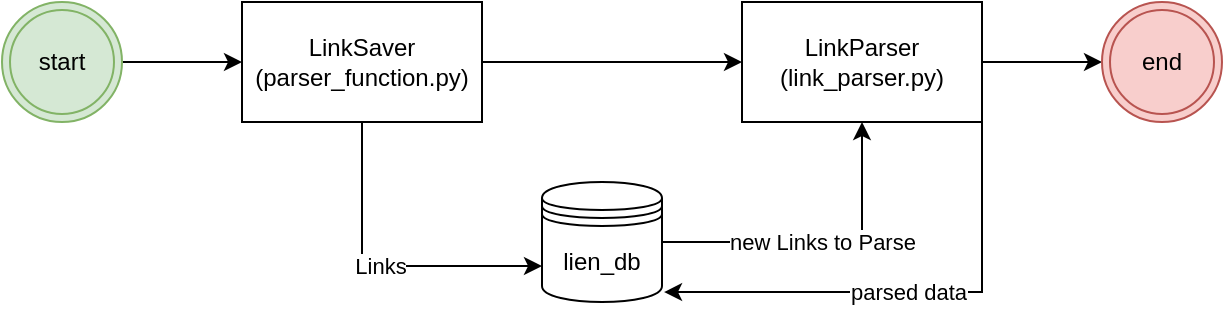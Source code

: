 <mxfile version="22.0.8" type="device">
  <diagram name="Страница — 1" id="7f2uL9jqchBg6HtCPj6o">
    <mxGraphModel dx="1194" dy="579" grid="1" gridSize="10" guides="1" tooltips="1" connect="1" arrows="1" fold="1" page="1" pageScale="1" pageWidth="827" pageHeight="1169" math="0" shadow="0">
      <root>
        <mxCell id="0" />
        <mxCell id="1" parent="0" />
        <mxCell id="hlo44Km9fiYihgU-KQ-l-5" value="Links" style="edgeStyle=orthogonalEdgeStyle;rounded=0;orthogonalLoop=1;jettySize=auto;html=1;exitX=0.5;exitY=1;exitDx=0;exitDy=0;entryX=0;entryY=0.7;entryDx=0;entryDy=0;" edge="1" parent="1" source="hlo44Km9fiYihgU-KQ-l-1" target="hlo44Km9fiYihgU-KQ-l-4">
          <mxGeometry relative="1" as="geometry" />
        </mxCell>
        <mxCell id="hlo44Km9fiYihgU-KQ-l-7" style="edgeStyle=orthogonalEdgeStyle;rounded=0;orthogonalLoop=1;jettySize=auto;html=1;exitX=1;exitY=0.5;exitDx=0;exitDy=0;" edge="1" parent="1" source="hlo44Km9fiYihgU-KQ-l-1" target="hlo44Km9fiYihgU-KQ-l-6">
          <mxGeometry relative="1" as="geometry" />
        </mxCell>
        <mxCell id="hlo44Km9fiYihgU-KQ-l-1" value="LinkSaver&lt;br&gt;(parser_function.py)" style="rounded=0;whiteSpace=wrap;html=1;" vertex="1" parent="1">
          <mxGeometry x="140" y="90" width="120" height="60" as="geometry" />
        </mxCell>
        <mxCell id="hlo44Km9fiYihgU-KQ-l-3" style="edgeStyle=orthogonalEdgeStyle;rounded=0;orthogonalLoop=1;jettySize=auto;html=1;exitX=1;exitY=0.5;exitDx=0;exitDy=0;" edge="1" parent="1" source="hlo44Km9fiYihgU-KQ-l-2" target="hlo44Km9fiYihgU-KQ-l-1">
          <mxGeometry relative="1" as="geometry" />
        </mxCell>
        <mxCell id="hlo44Km9fiYihgU-KQ-l-2" value="start" style="ellipse;shape=doubleEllipse;html=1;dashed=0;whiteSpace=wrap;aspect=fixed;fillColor=#d5e8d4;strokeColor=#82b366;" vertex="1" parent="1">
          <mxGeometry x="20" y="90" width="60" height="60" as="geometry" />
        </mxCell>
        <mxCell id="hlo44Km9fiYihgU-KQ-l-8" value="new Links to Parse" style="edgeStyle=orthogonalEdgeStyle;rounded=0;orthogonalLoop=1;jettySize=auto;html=1;exitX=1;exitY=0.5;exitDx=0;exitDy=0;" edge="1" parent="1" source="hlo44Km9fiYihgU-KQ-l-4" target="hlo44Km9fiYihgU-KQ-l-6">
          <mxGeometry relative="1" as="geometry" />
        </mxCell>
        <mxCell id="hlo44Km9fiYihgU-KQ-l-4" value="lien_db" style="shape=datastore;whiteSpace=wrap;html=1;" vertex="1" parent="1">
          <mxGeometry x="290" y="180" width="60" height="60" as="geometry" />
        </mxCell>
        <mxCell id="hlo44Km9fiYihgU-KQ-l-11" style="edgeStyle=orthogonalEdgeStyle;rounded=0;orthogonalLoop=1;jettySize=auto;html=1;exitX=1;exitY=0.5;exitDx=0;exitDy=0;entryX=0;entryY=0.5;entryDx=0;entryDy=0;" edge="1" parent="1" source="hlo44Km9fiYihgU-KQ-l-6" target="hlo44Km9fiYihgU-KQ-l-10">
          <mxGeometry relative="1" as="geometry" />
        </mxCell>
        <mxCell id="hlo44Km9fiYihgU-KQ-l-6" value="LinkParser&lt;br&gt;(link_parser.py)" style="rounded=0;whiteSpace=wrap;html=1;" vertex="1" parent="1">
          <mxGeometry x="390" y="90" width="120" height="60" as="geometry" />
        </mxCell>
        <mxCell id="hlo44Km9fiYihgU-KQ-l-9" value="parsed data" style="edgeStyle=orthogonalEdgeStyle;rounded=0;orthogonalLoop=1;jettySize=auto;html=1;exitX=1;exitY=1;exitDx=0;exitDy=0;entryX=1.017;entryY=0.917;entryDx=0;entryDy=0;entryPerimeter=0;" edge="1" parent="1" source="hlo44Km9fiYihgU-KQ-l-6" target="hlo44Km9fiYihgU-KQ-l-4">
          <mxGeometry relative="1" as="geometry" />
        </mxCell>
        <mxCell id="hlo44Km9fiYihgU-KQ-l-10" value="end" style="ellipse;shape=doubleEllipse;html=1;dashed=0;whiteSpace=wrap;aspect=fixed;fillColor=#f8cecc;strokeColor=#b85450;" vertex="1" parent="1">
          <mxGeometry x="570" y="90" width="60" height="60" as="geometry" />
        </mxCell>
      </root>
    </mxGraphModel>
  </diagram>
</mxfile>

